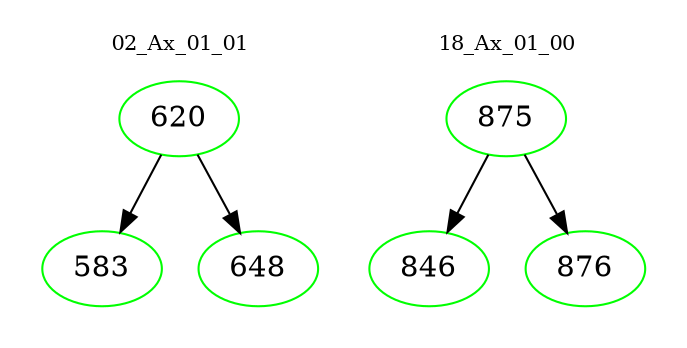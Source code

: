 digraph{
subgraph cluster_0 {
color = white
label = "02_Ax_01_01";
fontsize=10;
T0_620 [label="620", color="green"]
T0_620 -> T0_583 [color="black"]
T0_583 [label="583", color="green"]
T0_620 -> T0_648 [color="black"]
T0_648 [label="648", color="green"]
}
subgraph cluster_1 {
color = white
label = "18_Ax_01_00";
fontsize=10;
T1_875 [label="875", color="green"]
T1_875 -> T1_846 [color="black"]
T1_846 [label="846", color="green"]
T1_875 -> T1_876 [color="black"]
T1_876 [label="876", color="green"]
}
}
